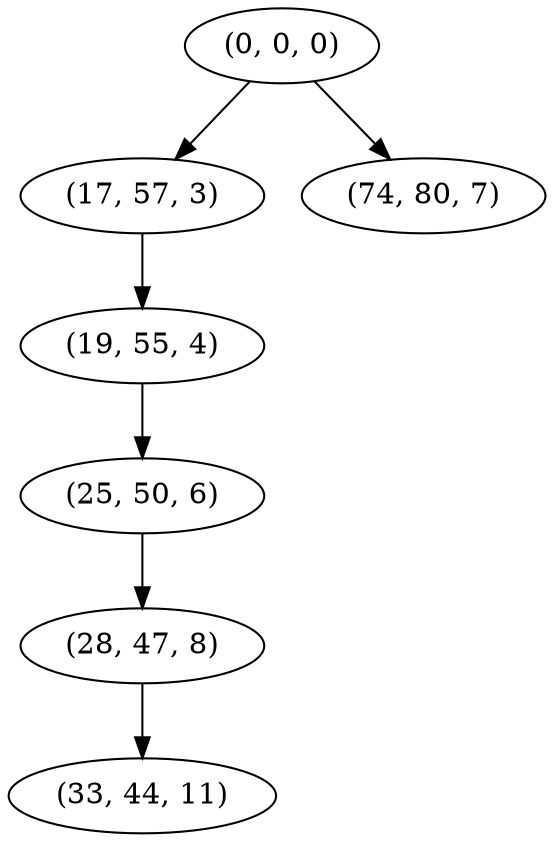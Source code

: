 digraph tree {
    "(0, 0, 0)";
    "(17, 57, 3)";
    "(19, 55, 4)";
    "(25, 50, 6)";
    "(28, 47, 8)";
    "(33, 44, 11)";
    "(74, 80, 7)";
    "(0, 0, 0)" -> "(17, 57, 3)";
    "(0, 0, 0)" -> "(74, 80, 7)";
    "(17, 57, 3)" -> "(19, 55, 4)";
    "(19, 55, 4)" -> "(25, 50, 6)";
    "(25, 50, 6)" -> "(28, 47, 8)";
    "(28, 47, 8)" -> "(33, 44, 11)";
}
